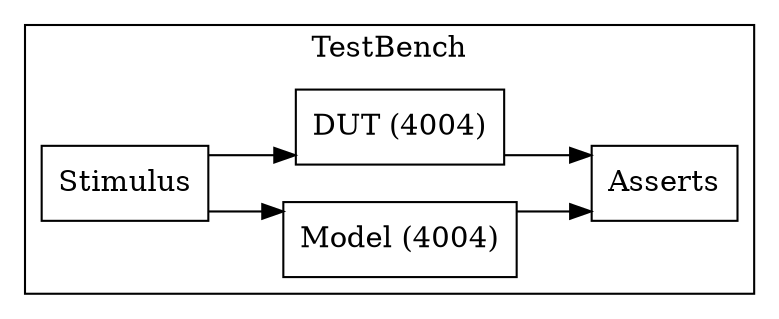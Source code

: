 digraph Project {
  // Introduction
  graph [rankdir = LR, splines=ortho];
  node[shape=record];

  // Blocks
  subgraph "cluster TestBench" { label = "TestBench";
    Stimulus[shape=box, label="Stimulus"];
    Model[shape=box, label="Model (4004)"];
    DUT[shape=box, label="DUT (4004)"];
    Asserts[shape=box, label="Asserts"];
  }

  // Sequence
  Stimulus -> Model;
  Stimulus -> DUT;
  Model -> Asserts;
  DUT -> Asserts;
}
